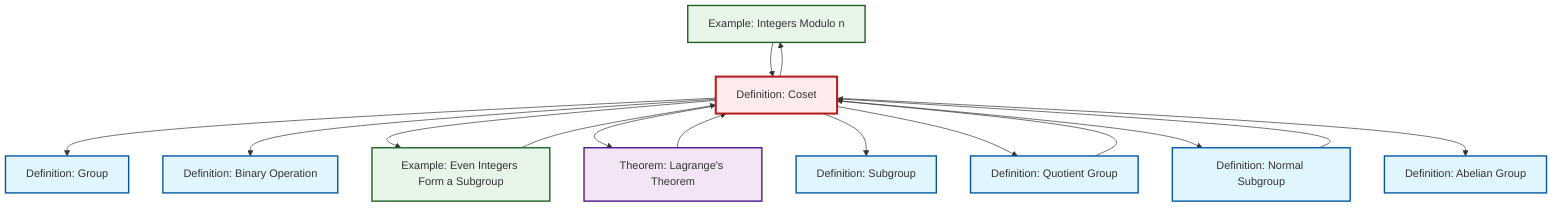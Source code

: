 graph TD
    classDef definition fill:#e1f5fe,stroke:#01579b,stroke-width:2px
    classDef theorem fill:#f3e5f5,stroke:#4a148c,stroke-width:2px
    classDef axiom fill:#fff3e0,stroke:#e65100,stroke-width:2px
    classDef example fill:#e8f5e9,stroke:#1b5e20,stroke-width:2px
    classDef current fill:#ffebee,stroke:#b71c1c,stroke-width:3px
    def-group["Definition: Group"]:::definition
    ex-quotient-integers-mod-n["Example: Integers Modulo n"]:::example
    def-quotient-group["Definition: Quotient Group"]:::definition
    ex-even-integers-subgroup["Example: Even Integers Form a Subgroup"]:::example
    def-subgroup["Definition: Subgroup"]:::definition
    def-binary-operation["Definition: Binary Operation"]:::definition
    def-normal-subgroup["Definition: Normal Subgroup"]:::definition
    thm-lagrange["Theorem: Lagrange's Theorem"]:::theorem
    def-abelian-group["Definition: Abelian Group"]:::definition
    def-coset["Definition: Coset"]:::definition
    thm-lagrange --> def-coset
    def-coset --> def-group
    def-coset --> def-binary-operation
    def-normal-subgroup --> def-coset
    def-coset --> ex-quotient-integers-mod-n
    def-coset --> ex-even-integers-subgroup
    def-coset --> thm-lagrange
    ex-quotient-integers-mod-n --> def-coset
    def-coset --> def-subgroup
    def-coset --> def-quotient-group
    def-coset --> def-normal-subgroup
    def-quotient-group --> def-coset
    def-coset --> def-abelian-group
    ex-even-integers-subgroup --> def-coset
    class def-coset current